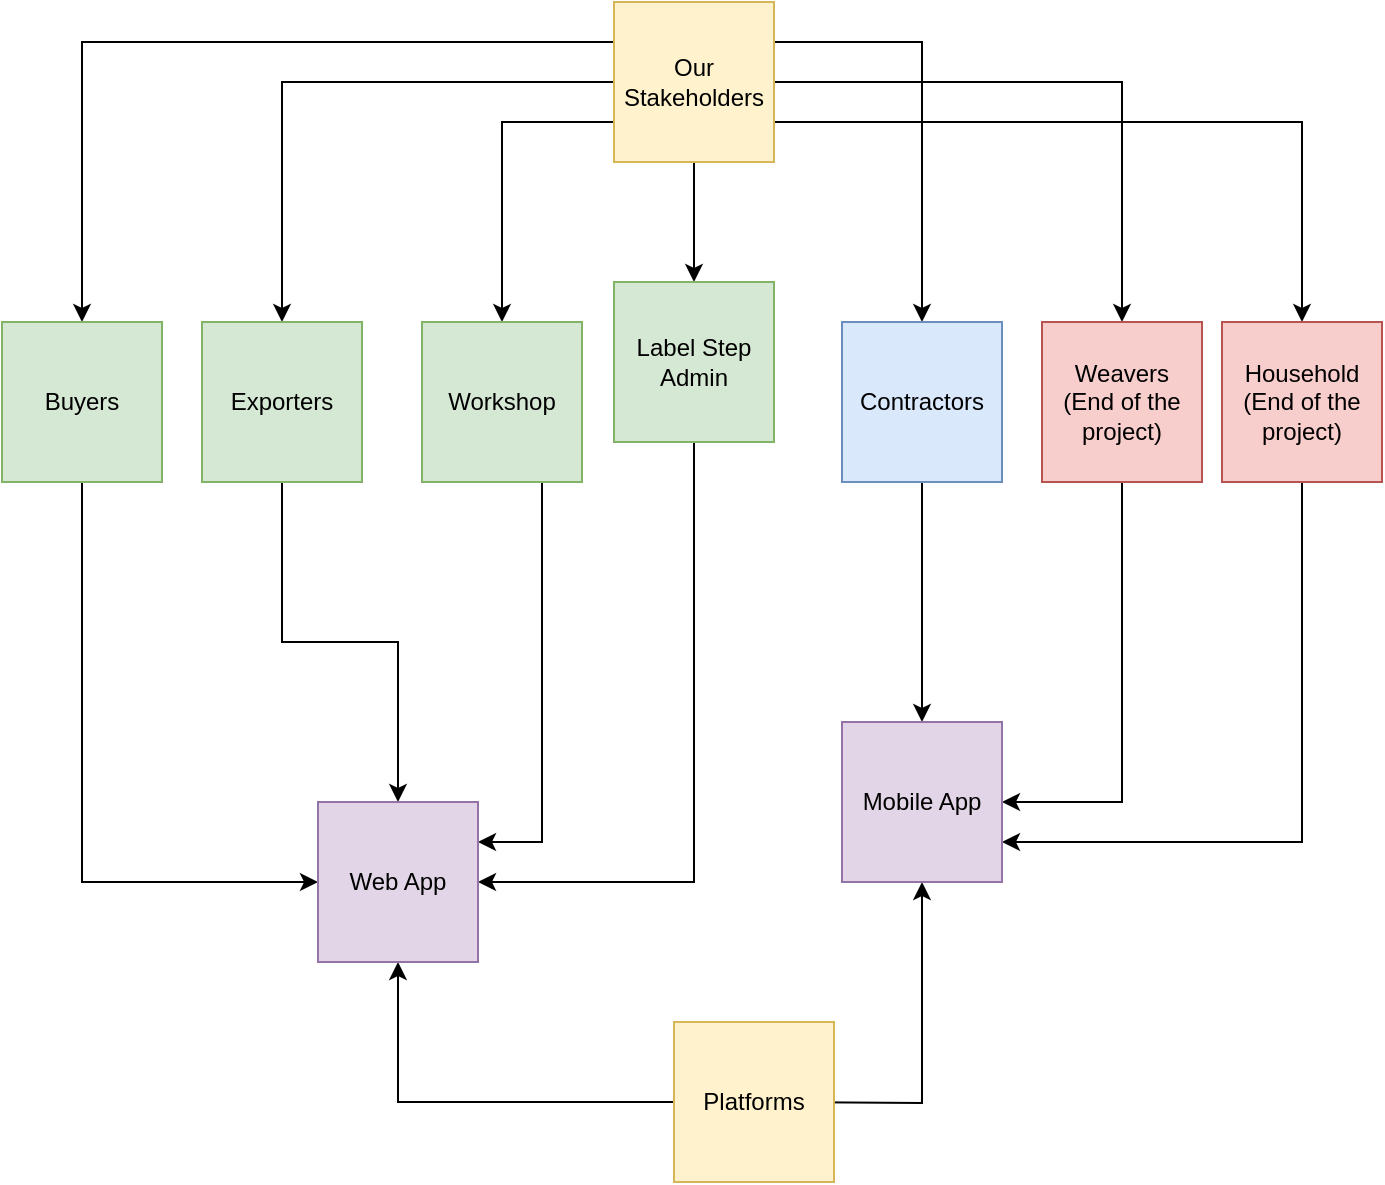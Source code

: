 <mxfile version="21.1.6" type="github">
  <diagram name="Page-1" id="uZHtYWldSxpufyFr-pqT">
    <mxGraphModel dx="1050" dy="563" grid="1" gridSize="10" guides="1" tooltips="1" connect="1" arrows="1" fold="1" page="1" pageScale="1" pageWidth="850" pageHeight="1100" math="0" shadow="0">
      <root>
        <mxCell id="0" />
        <mxCell id="1" parent="0" />
        <mxCell id="a2VivNh5aopXGgF9XRi2-7" style="edgeStyle=orthogonalEdgeStyle;rounded=0;orthogonalLoop=1;jettySize=auto;html=1;" edge="1" parent="1" source="a2VivNh5aopXGgF9XRi2-1" target="a2VivNh5aopXGgF9XRi2-3">
          <mxGeometry relative="1" as="geometry" />
        </mxCell>
        <mxCell id="a2VivNh5aopXGgF9XRi2-13" style="edgeStyle=orthogonalEdgeStyle;rounded=0;orthogonalLoop=1;jettySize=auto;html=1;exitX=0;exitY=0.75;exitDx=0;exitDy=0;entryX=0.5;entryY=0;entryDx=0;entryDy=0;" edge="1" parent="1" source="a2VivNh5aopXGgF9XRi2-1" target="a2VivNh5aopXGgF9XRi2-4">
          <mxGeometry relative="1" as="geometry" />
        </mxCell>
        <mxCell id="a2VivNh5aopXGgF9XRi2-17" style="edgeStyle=orthogonalEdgeStyle;rounded=0;orthogonalLoop=1;jettySize=auto;html=1;exitX=1;exitY=0.25;exitDx=0;exitDy=0;entryX=0.5;entryY=0;entryDx=0;entryDy=0;" edge="1" parent="1" source="a2VivNh5aopXGgF9XRi2-1" target="a2VivNh5aopXGgF9XRi2-12">
          <mxGeometry relative="1" as="geometry" />
        </mxCell>
        <mxCell id="a2VivNh5aopXGgF9XRi2-18" style="edgeStyle=orthogonalEdgeStyle;rounded=0;orthogonalLoop=1;jettySize=auto;html=1;exitX=1;exitY=0.5;exitDx=0;exitDy=0;entryX=0.5;entryY=0;entryDx=0;entryDy=0;" edge="1" parent="1" source="a2VivNh5aopXGgF9XRi2-1" target="a2VivNh5aopXGgF9XRi2-5">
          <mxGeometry relative="1" as="geometry" />
        </mxCell>
        <mxCell id="a2VivNh5aopXGgF9XRi2-20" style="edgeStyle=orthogonalEdgeStyle;rounded=0;orthogonalLoop=1;jettySize=auto;html=1;exitX=1;exitY=0.75;exitDx=0;exitDy=0;entryX=0.5;entryY=0;entryDx=0;entryDy=0;" edge="1" parent="1" source="a2VivNh5aopXGgF9XRi2-1" target="a2VivNh5aopXGgF9XRi2-19">
          <mxGeometry relative="1" as="geometry" />
        </mxCell>
        <mxCell id="a2VivNh5aopXGgF9XRi2-21" style="edgeStyle=orthogonalEdgeStyle;rounded=0;orthogonalLoop=1;jettySize=auto;html=1;exitX=0.5;exitY=1;exitDx=0;exitDy=0;" edge="1" parent="1" source="a2VivNh5aopXGgF9XRi2-1" target="a2VivNh5aopXGgF9XRi2-10">
          <mxGeometry relative="1" as="geometry" />
        </mxCell>
        <mxCell id="a2VivNh5aopXGgF9XRi2-41" style="edgeStyle=orthogonalEdgeStyle;rounded=0;orthogonalLoop=1;jettySize=auto;html=1;exitX=0;exitY=0.25;exitDx=0;exitDy=0;entryX=0.5;entryY=0;entryDx=0;entryDy=0;" edge="1" parent="1" source="a2VivNh5aopXGgF9XRi2-1" target="a2VivNh5aopXGgF9XRi2-2">
          <mxGeometry relative="1" as="geometry" />
        </mxCell>
        <mxCell id="a2VivNh5aopXGgF9XRi2-1" value="Our Stakeholders" style="whiteSpace=wrap;html=1;aspect=fixed;fillColor=#fff2cc;strokeColor=#d6b656;" vertex="1" parent="1">
          <mxGeometry x="406" y="40" width="80" height="80" as="geometry" />
        </mxCell>
        <mxCell id="a2VivNh5aopXGgF9XRi2-36" style="edgeStyle=orthogonalEdgeStyle;rounded=0;orthogonalLoop=1;jettySize=auto;html=1;exitX=0.5;exitY=1;exitDx=0;exitDy=0;entryX=0;entryY=0.5;entryDx=0;entryDy=0;" edge="1" parent="1" source="a2VivNh5aopXGgF9XRi2-2" target="a2VivNh5aopXGgF9XRi2-23">
          <mxGeometry relative="1" as="geometry" />
        </mxCell>
        <mxCell id="a2VivNh5aopXGgF9XRi2-2" value="Buyers" style="whiteSpace=wrap;html=1;aspect=fixed;fillColor=#d5e8d4;strokeColor=#82b366;" vertex="1" parent="1">
          <mxGeometry x="100" y="200" width="80" height="80" as="geometry" />
        </mxCell>
        <mxCell id="a2VivNh5aopXGgF9XRi2-33" style="edgeStyle=orthogonalEdgeStyle;rounded=0;orthogonalLoop=1;jettySize=auto;html=1;" edge="1" parent="1" source="a2VivNh5aopXGgF9XRi2-3" target="a2VivNh5aopXGgF9XRi2-23">
          <mxGeometry relative="1" as="geometry" />
        </mxCell>
        <mxCell id="a2VivNh5aopXGgF9XRi2-3" value="Exporters" style="whiteSpace=wrap;html=1;aspect=fixed;fillColor=#d5e8d4;strokeColor=#82b366;" vertex="1" parent="1">
          <mxGeometry x="200" y="200" width="80" height="80" as="geometry" />
        </mxCell>
        <mxCell id="a2VivNh5aopXGgF9XRi2-40" style="edgeStyle=orthogonalEdgeStyle;rounded=0;orthogonalLoop=1;jettySize=auto;html=1;exitX=0.75;exitY=1;exitDx=0;exitDy=0;entryX=1;entryY=0.25;entryDx=0;entryDy=0;" edge="1" parent="1" source="a2VivNh5aopXGgF9XRi2-4" target="a2VivNh5aopXGgF9XRi2-23">
          <mxGeometry relative="1" as="geometry" />
        </mxCell>
        <mxCell id="a2VivNh5aopXGgF9XRi2-4" value="Workshop" style="whiteSpace=wrap;html=1;aspect=fixed;fillColor=#d5e8d4;strokeColor=#82b366;" vertex="1" parent="1">
          <mxGeometry x="310" y="200" width="80" height="80" as="geometry" />
        </mxCell>
        <mxCell id="a2VivNh5aopXGgF9XRi2-31" style="edgeStyle=orthogonalEdgeStyle;rounded=0;orthogonalLoop=1;jettySize=auto;html=1;exitX=0.5;exitY=1;exitDx=0;exitDy=0;entryX=1;entryY=0.5;entryDx=0;entryDy=0;" edge="1" parent="1" source="a2VivNh5aopXGgF9XRi2-5" target="a2VivNh5aopXGgF9XRi2-24">
          <mxGeometry relative="1" as="geometry" />
        </mxCell>
        <mxCell id="a2VivNh5aopXGgF9XRi2-5" value="&lt;div&gt;Weavers&lt;/div&gt;(End of the project)" style="whiteSpace=wrap;html=1;aspect=fixed;fillColor=#f8cecc;strokeColor=#b85450;" vertex="1" parent="1">
          <mxGeometry x="620" y="200" width="80" height="80" as="geometry" />
        </mxCell>
        <mxCell id="a2VivNh5aopXGgF9XRi2-29" style="edgeStyle=orthogonalEdgeStyle;rounded=0;orthogonalLoop=1;jettySize=auto;html=1;exitX=0.5;exitY=1;exitDx=0;exitDy=0;entryX=1;entryY=0.5;entryDx=0;entryDy=0;" edge="1" parent="1" source="a2VivNh5aopXGgF9XRi2-10" target="a2VivNh5aopXGgF9XRi2-23">
          <mxGeometry relative="1" as="geometry" />
        </mxCell>
        <mxCell id="a2VivNh5aopXGgF9XRi2-10" value="Label Step Admin" style="whiteSpace=wrap;html=1;aspect=fixed;fillColor=#d5e8d4;strokeColor=#82b366;" vertex="1" parent="1">
          <mxGeometry x="406" y="180" width="80" height="80" as="geometry" />
        </mxCell>
        <mxCell id="a2VivNh5aopXGgF9XRi2-28" style="edgeStyle=orthogonalEdgeStyle;rounded=0;orthogonalLoop=1;jettySize=auto;html=1;exitX=0.5;exitY=1;exitDx=0;exitDy=0;entryX=0.5;entryY=0;entryDx=0;entryDy=0;" edge="1" parent="1" source="a2VivNh5aopXGgF9XRi2-12" target="a2VivNh5aopXGgF9XRi2-24">
          <mxGeometry relative="1" as="geometry" />
        </mxCell>
        <mxCell id="a2VivNh5aopXGgF9XRi2-12" value="Contractors" style="whiteSpace=wrap;html=1;aspect=fixed;fillColor=#dae8fc;strokeColor=#6c8ebf;" vertex="1" parent="1">
          <mxGeometry x="520" y="200" width="80" height="80" as="geometry" />
        </mxCell>
        <mxCell id="a2VivNh5aopXGgF9XRi2-32" style="edgeStyle=orthogonalEdgeStyle;rounded=0;orthogonalLoop=1;jettySize=auto;html=1;exitX=0.5;exitY=1;exitDx=0;exitDy=0;entryX=1;entryY=0.75;entryDx=0;entryDy=0;" edge="1" parent="1" source="a2VivNh5aopXGgF9XRi2-19" target="a2VivNh5aopXGgF9XRi2-24">
          <mxGeometry relative="1" as="geometry" />
        </mxCell>
        <mxCell id="a2VivNh5aopXGgF9XRi2-19" value="&lt;div&gt;Household&lt;/div&gt;(End of the project)" style="whiteSpace=wrap;html=1;aspect=fixed;fillColor=#f8cecc;strokeColor=#b85450;" vertex="1" parent="1">
          <mxGeometry x="710" y="200" width="80" height="80" as="geometry" />
        </mxCell>
        <mxCell id="a2VivNh5aopXGgF9XRi2-26" style="edgeStyle=orthogonalEdgeStyle;rounded=0;orthogonalLoop=1;jettySize=auto;html=1;exitX=1;exitY=0.5;exitDx=0;exitDy=0;" edge="1" parent="1" target="a2VivNh5aopXGgF9XRi2-24">
          <mxGeometry relative="1" as="geometry">
            <mxPoint x="486" y="590" as="sourcePoint" />
          </mxGeometry>
        </mxCell>
        <mxCell id="a2VivNh5aopXGgF9XRi2-34" style="edgeStyle=orthogonalEdgeStyle;rounded=0;orthogonalLoop=1;jettySize=auto;html=1;exitX=0;exitY=0.5;exitDx=0;exitDy=0;" edge="1" parent="1" source="a2VivNh5aopXGgF9XRi2-22" target="a2VivNh5aopXGgF9XRi2-23">
          <mxGeometry relative="1" as="geometry" />
        </mxCell>
        <mxCell id="a2VivNh5aopXGgF9XRi2-22" value="Platforms" style="whiteSpace=wrap;html=1;aspect=fixed;fillColor=#fff2cc;strokeColor=#d6b656;" vertex="1" parent="1">
          <mxGeometry x="436" y="550" width="80" height="80" as="geometry" />
        </mxCell>
        <mxCell id="a2VivNh5aopXGgF9XRi2-23" value="Web App" style="whiteSpace=wrap;html=1;aspect=fixed;fillColor=#e1d5e7;strokeColor=#9673a6;" vertex="1" parent="1">
          <mxGeometry x="258" y="440" width="80" height="80" as="geometry" />
        </mxCell>
        <mxCell id="a2VivNh5aopXGgF9XRi2-24" value="Mobile App" style="whiteSpace=wrap;html=1;aspect=fixed;fillColor=#e1d5e7;strokeColor=#9673a6;" vertex="1" parent="1">
          <mxGeometry x="520" y="400" width="80" height="80" as="geometry" />
        </mxCell>
      </root>
    </mxGraphModel>
  </diagram>
</mxfile>
